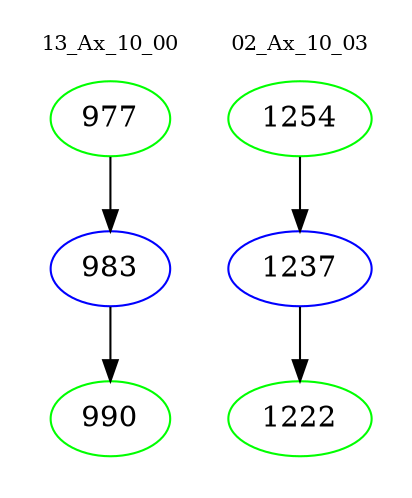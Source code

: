 digraph{
subgraph cluster_0 {
color = white
label = "13_Ax_10_00";
fontsize=10;
T0_977 [label="977", color="green"]
T0_977 -> T0_983 [color="black"]
T0_983 [label="983", color="blue"]
T0_983 -> T0_990 [color="black"]
T0_990 [label="990", color="green"]
}
subgraph cluster_1 {
color = white
label = "02_Ax_10_03";
fontsize=10;
T1_1254 [label="1254", color="green"]
T1_1254 -> T1_1237 [color="black"]
T1_1237 [label="1237", color="blue"]
T1_1237 -> T1_1222 [color="black"]
T1_1222 [label="1222", color="green"]
}
}
